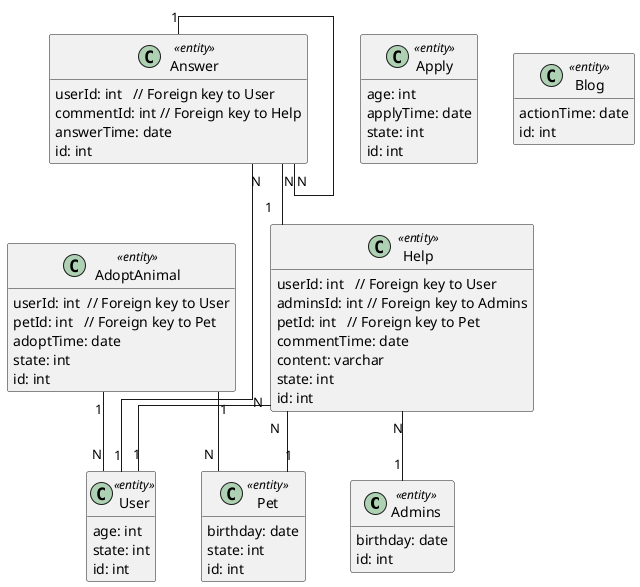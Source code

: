 @startuml
'!theme plain

hide methods
skinparam linetype ortho

class Admins <<entity>>{
  adminName: varchar(20)
  adminPwd: varchar(20)
  realName: varchar(20)
  telephone: varchar(20)
  Email: varchar(20)
  birthday: date
  sex: varchar(3)
  pic: varchar(100)
  remark: varchar(255)
  id: int
}

class AdoptAnimal <<entity>>{
  userId: int  // Foreign key to User
  petId: int   // Foreign key to Pet
  adoptTime: date
  state: int
  id: int
}

class Answer <<entity>>{
  userId: int   // Foreign key to User
  replyId: int  // Foreign key to Answer (self-referencing)
  commentId: int // Foreign key to Help
  answerTime: date
  content: varchar(200)
  id: int
}

class Apply <<entity>>{
  name: varchar(10)
  Email: varchar(20)
  age: int
  telephone: varchar(20)
  message: varchar(100)
  applyTime: date
  state: int
  id: int
}

class Blog <<entity>>{
  actionTime: date
  address: varchar(50)
  people: varchar(100)
  event: varchar(100)
  title: varchar(20)
  id: int
}

class Help <<entity>>{
  userId: int   // Foreign key to User
  adminsId: int // Foreign key to Admins
  petId: int   // Foreign key to Pet
  commentTime: date
  content: varchar
  state: int
  id: int
}

class Pet <<entity>>{
  petName: varchar(20)
  petType: varchar(20)
  sex: varchar(3)
  birthday: date
  pic: varchar(100)
  state: int
  remark: varchar(100)
  id: int
}

class User <<entity>>{
  userName: varchar(20)
  password: varchar(30)
  sex: varchar(3)
  age: int
  telephone: varchar(20)
  Email: varchar(30)
  address: varchar(50)
  pic: varchar(100)
  state: int
  id: int
}

AdoptAnimal "1" -- "N" Pet
AdoptAnimal "1" -- "N" User
Answer "1" -- "N" Answer
Answer "N" -- "1" Help
Answer "N" -- "1" User
Help "N" -- "1" Admins
Help "N" -- "1" Pet
Help "N" -- "1" User

@enduml